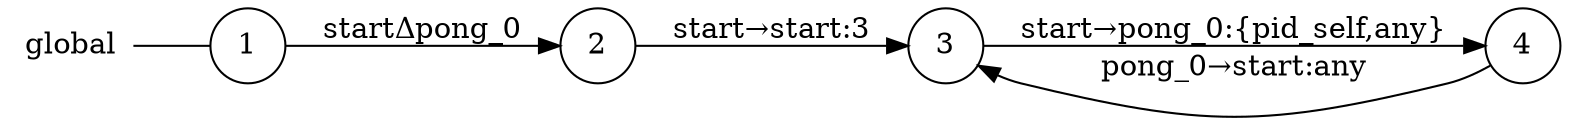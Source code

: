 digraph global {
	rankdir="LR";
	n_0 [label="global", shape="plaintext"];
	n_1 [id="1", shape=circle, label="1"];
	n_0 -> n_1 [arrowhead=none];
	n_2 [id="2", shape=circle, label="2"];
	n_3 [id="4", shape=circle, label="4"];
	n_4 [id="3", shape=circle, label="3"];

	n_1 -> n_2 [id="[$e|1]", label="startΔpong_0"];
	n_2 -> n_4 [id="[$e|3]", label="start→start:3"];
	n_3 -> n_4 [id="[$e|0]", label="pong_0→start:any"];
	n_4 -> n_3 [id="[$e|2]", label="start→pong_0:{pid_self,any}"];
}

